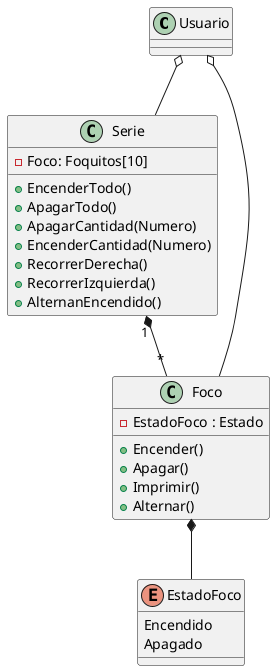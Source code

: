@startuml diagrama

class Usuario
class Serie
{
    -Foco: Foquitos[10]
    +EncenderTodo()
    +ApagarTodo()
    +ApagarCantidad(Numero)
    +EncenderCantidad(Numero)
    +RecorrerDerecha()
    +RecorrerIzquierda()
    +AlternanEncendido()
}
class Foco
{
    -EstadoFoco : Estado
    +Encender()
    +Apagar()
    +Imprimir()
    +Alternar()
}
enum EstadoFoco
{
Encendido
Apagado
}

Foco *--EstadoFoco
Usuario o-- Foco
Serie "1" *-- "*"Foco
Usuario o-- Serie



@enduml